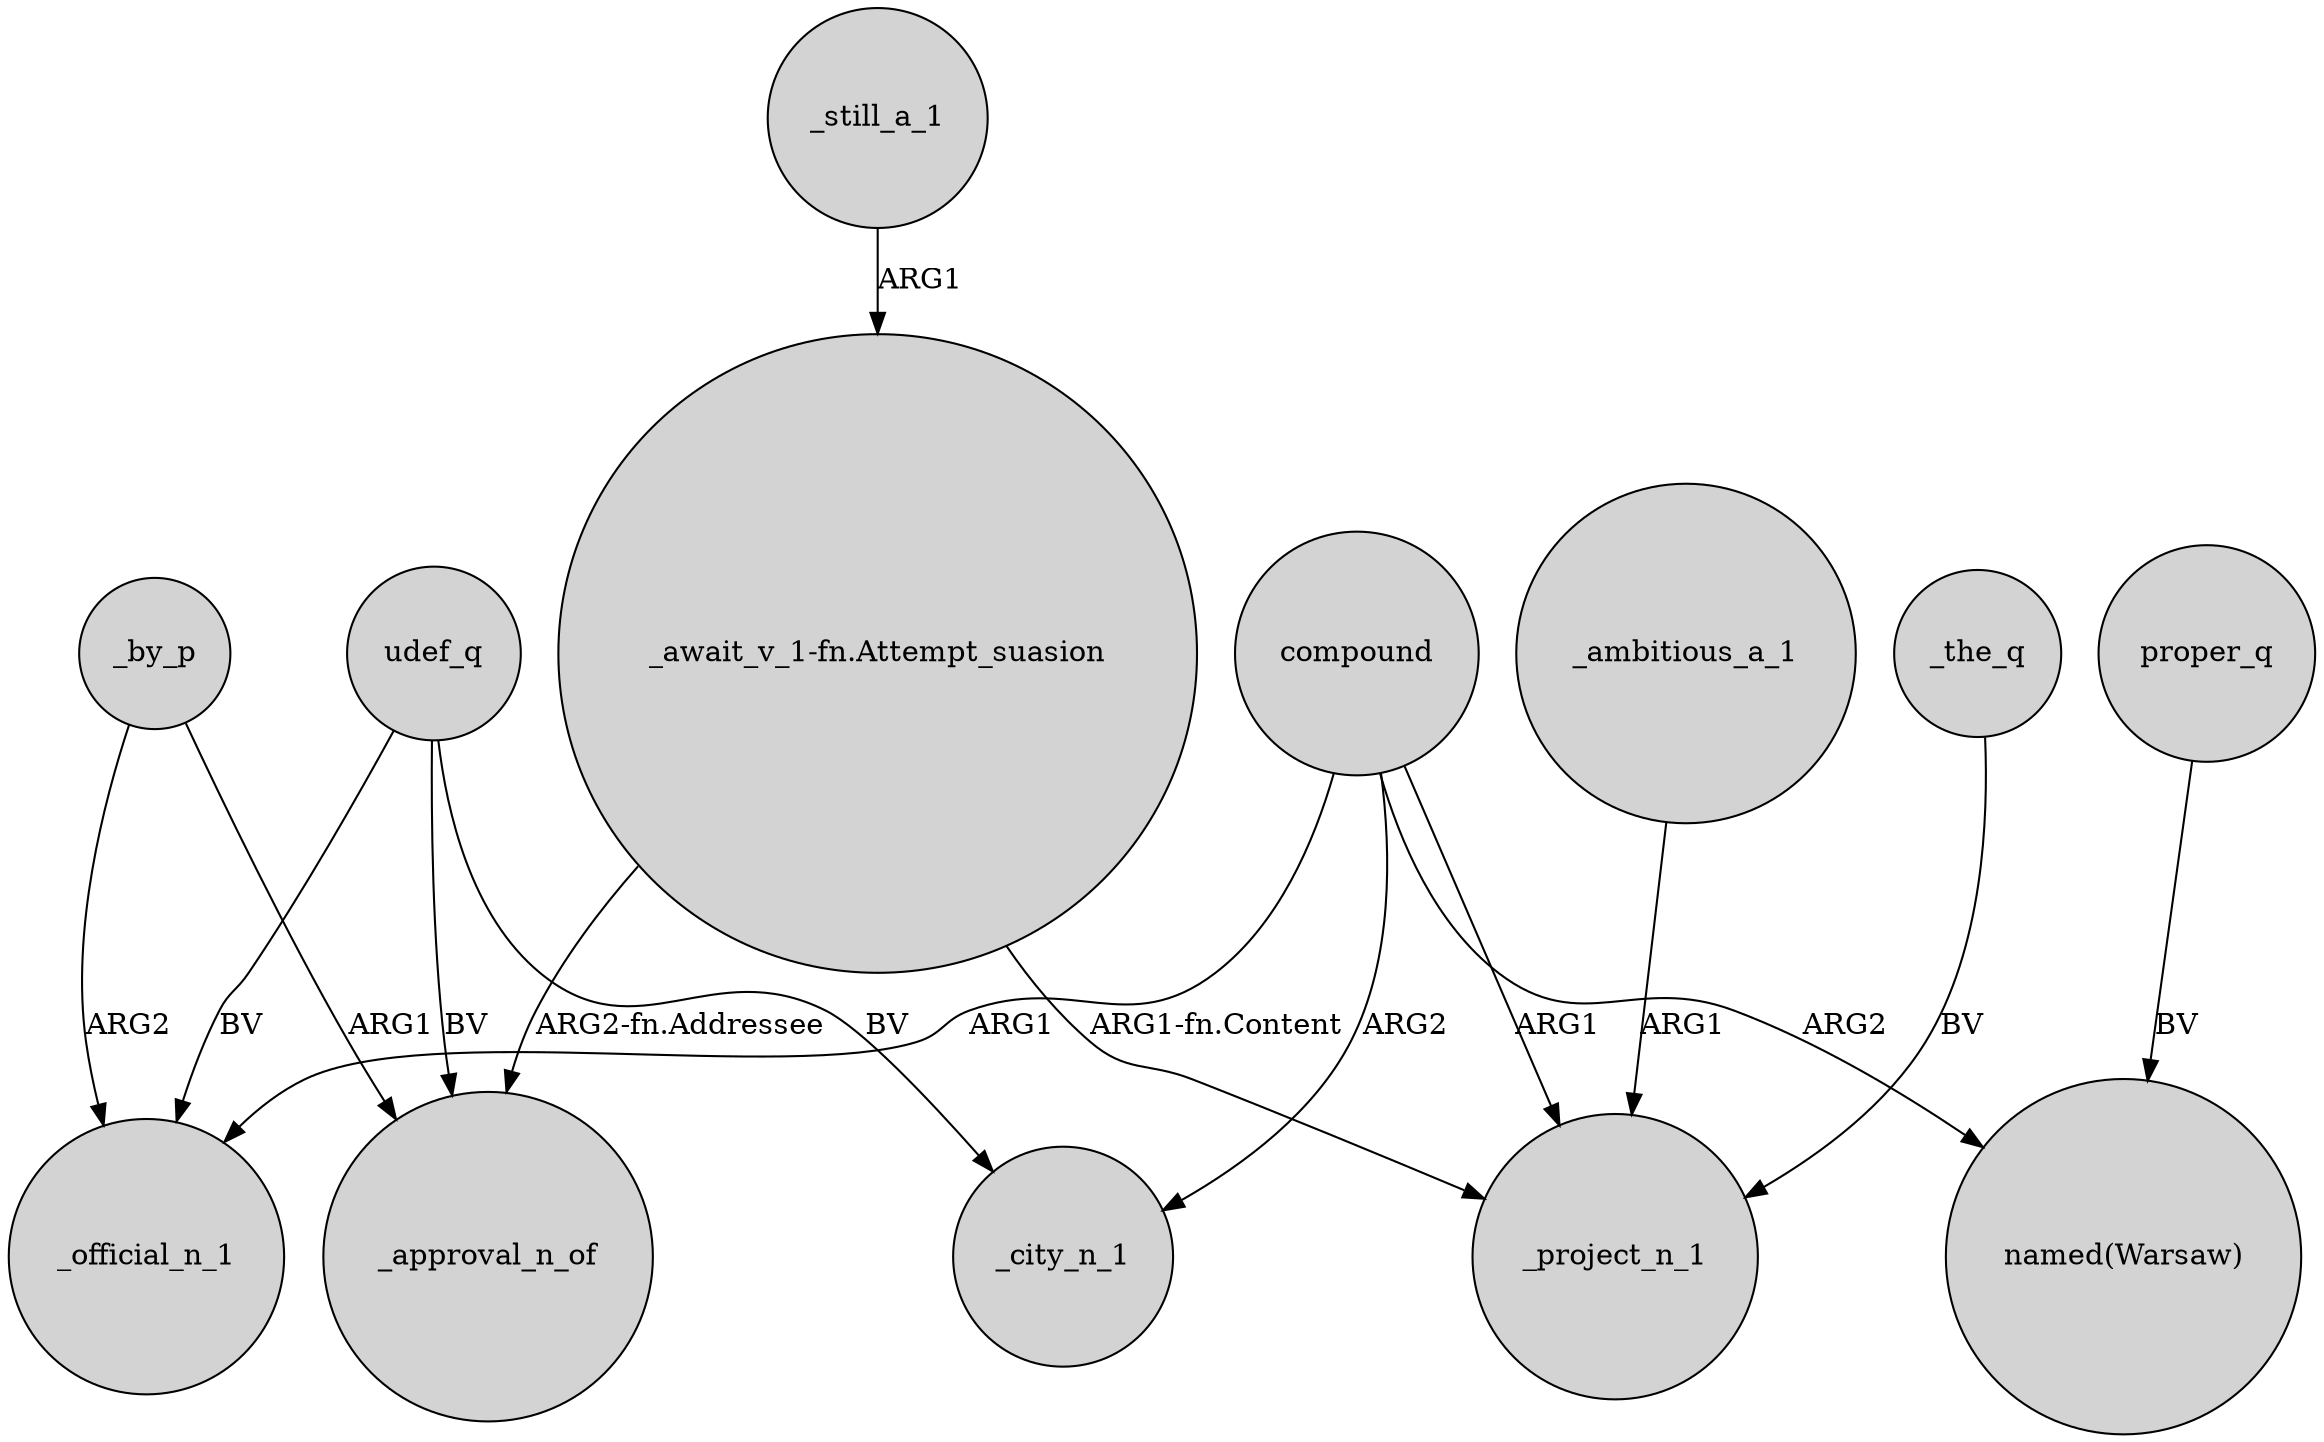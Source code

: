 digraph {
	node [shape=circle style=filled]
	_by_p -> _approval_n_of [label=ARG1]
	udef_q -> _official_n_1 [label=BV]
	compound -> _project_n_1 [label=ARG1]
	_the_q -> _project_n_1 [label=BV]
	"_await_v_1-fn.Attempt_suasion" -> _approval_n_of [label="ARG2-fn.Addressee"]
	_ambitious_a_1 -> _project_n_1 [label=ARG1]
	udef_q -> _approval_n_of [label=BV]
	compound -> _official_n_1 [label=ARG1]
	compound -> "named(Warsaw)" [label=ARG2]
	compound -> _city_n_1 [label=ARG2]
	proper_q -> "named(Warsaw)" [label=BV]
	udef_q -> _city_n_1 [label=BV]
	"_await_v_1-fn.Attempt_suasion" -> _project_n_1 [label="ARG1-fn.Content"]
	_still_a_1 -> "_await_v_1-fn.Attempt_suasion" [label=ARG1]
	_by_p -> _official_n_1 [label=ARG2]
}
